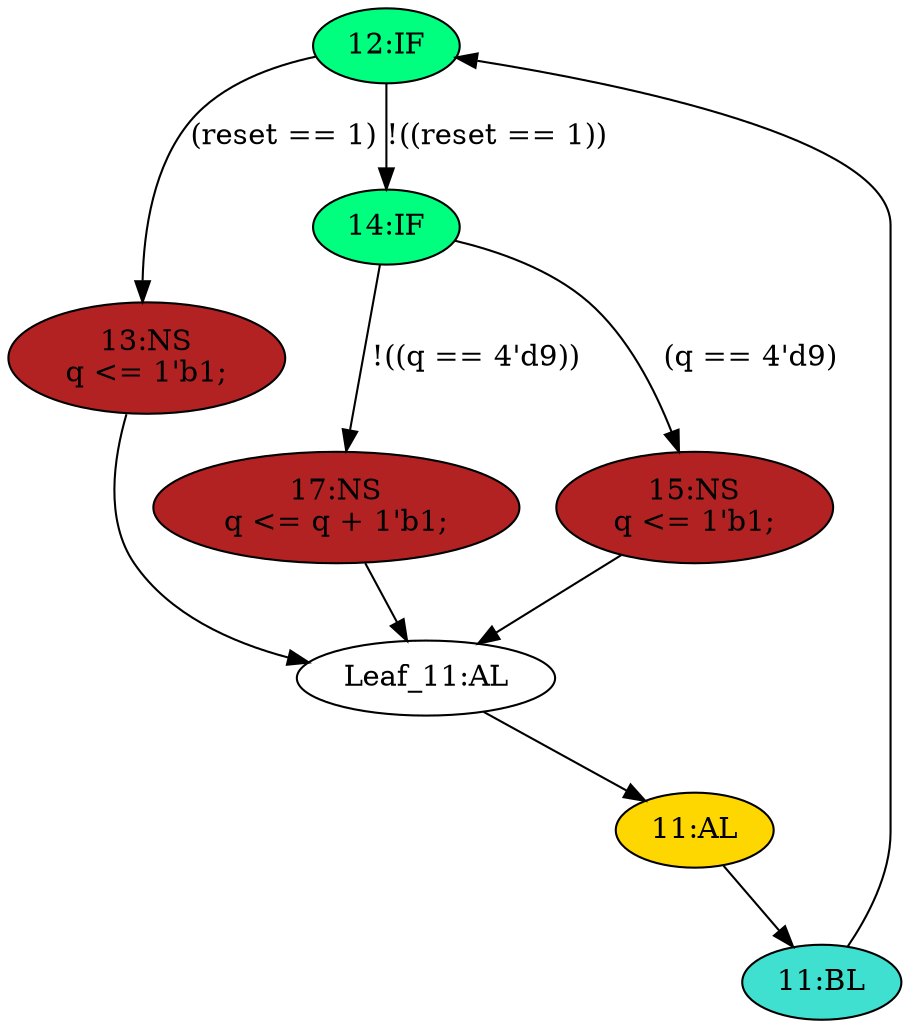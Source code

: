 strict digraph "compose( ,  )" {
	node [label="\N"];
	"12:IF"	[ast="<pyverilog.vparser.ast.IfStatement object at 0x7f85452b7390>",
		fillcolor=springgreen,
		label="12:IF",
		statements="[]",
		style=filled,
		typ=IfStatement];
	"13:NS"	[ast="<pyverilog.vparser.ast.NonblockingSubstitution object at 0x7f8545256910>",
		fillcolor=firebrick,
		label="13:NS
q <= 1'b1;",
		statements="[<pyverilog.vparser.ast.NonblockingSubstitution object at 0x7f8545256910>]",
		style=filled,
		typ=NonblockingSubstitution];
	"12:IF" -> "13:NS"	[cond="['reset']",
		label="(reset == 1)",
		lineno=12];
	"14:IF"	[ast="<pyverilog.vparser.ast.IfStatement object at 0x7f85452a3210>",
		fillcolor=springgreen,
		label="14:IF",
		statements="[]",
		style=filled,
		typ=IfStatement];
	"12:IF" -> "14:IF"	[cond="['reset']",
		label="!((reset == 1))",
		lineno=12];
	"Leaf_11:AL"	[def_var="['q']",
		label="Leaf_11:AL"];
	"13:NS" -> "Leaf_11:AL"	[cond="[]",
		lineno=None];
	"11:BL"	[ast="<pyverilog.vparser.ast.Block object at 0x7f8545335690>",
		fillcolor=turquoise,
		label="11:BL",
		statements="[]",
		style=filled,
		typ=Block];
	"11:BL" -> "12:IF"	[cond="[]",
		lineno=None];
	"11:AL"	[ast="<pyverilog.vparser.ast.Always object at 0x7f85452aa150>",
		clk_sens=True,
		fillcolor=gold,
		label="11:AL",
		sens="['clk']",
		statements="[]",
		style=filled,
		typ=Always,
		use_var="['q', 'reset']"];
	"Leaf_11:AL" -> "11:AL";
	"17:NS"	[ast="<pyverilog.vparser.ast.NonblockingSubstitution object at 0x7f85452b1150>",
		fillcolor=firebrick,
		label="17:NS
q <= q + 1'b1;",
		statements="[<pyverilog.vparser.ast.NonblockingSubstitution object at 0x7f85452b1150>]",
		style=filled,
		typ=NonblockingSubstitution];
	"14:IF" -> "17:NS"	[cond="['q']",
		label="!((q == 4'd9))",
		lineno=14];
	"15:NS"	[ast="<pyverilog.vparser.ast.NonblockingSubstitution object at 0x7f85452a3890>",
		fillcolor=firebrick,
		label="15:NS
q <= 1'b1;",
		statements="[<pyverilog.vparser.ast.NonblockingSubstitution object at 0x7f85452a3890>]",
		style=filled,
		typ=NonblockingSubstitution];
	"14:IF" -> "15:NS"	[cond="['q']",
		label="(q == 4'd9)",
		lineno=14];
	"17:NS" -> "Leaf_11:AL"	[cond="[]",
		lineno=None];
	"15:NS" -> "Leaf_11:AL"	[cond="[]",
		lineno=None];
	"11:AL" -> "11:BL"	[cond="[]",
		lineno=None];
}
